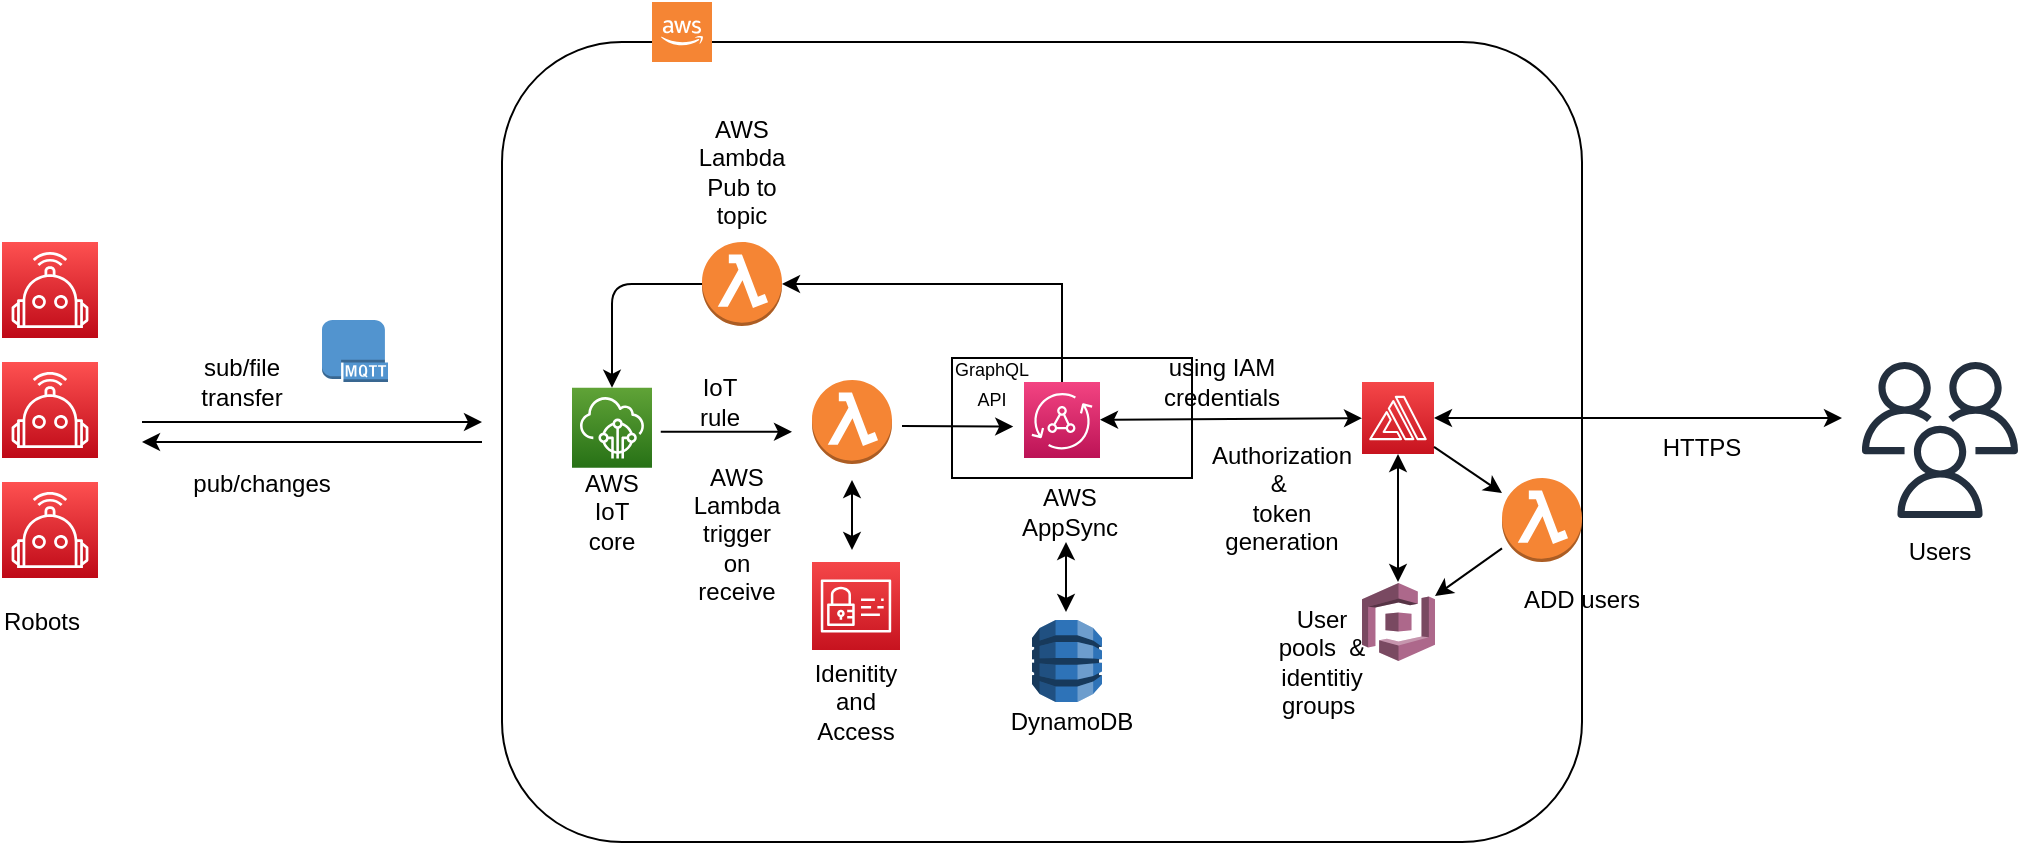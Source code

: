 <mxfile version="15.0.5" type="device"><diagram id="DvfDlWT3eugvfe8ufDmy" name="Page-1"><mxGraphModel dx="1567" dy="646" grid="1" gridSize="10" guides="1" tooltips="1" connect="0" arrows="1" fold="1" page="1" pageScale="1" pageWidth="850" pageHeight="1100" math="0" shadow="0"><root><mxCell id="0"/><mxCell id="1" parent="0"/><mxCell id="vvRZrIsYKTEpw2V3dLKD-1" value="" style="rounded=1;whiteSpace=wrap;html=1;" parent="1" vertex="1"><mxGeometry x="320" y="170" width="540" height="400" as="geometry"/></mxCell><mxCell id="vvRZrIsYKTEpw2V3dLKD-2" value="" style="outlineConnect=0;dashed=0;verticalLabelPosition=bottom;verticalAlign=top;align=center;html=1;shape=mxgraph.aws3.cloud_2;fillColor=#F58534;gradientColor=none;" parent="1" vertex="1"><mxGeometry x="395" y="150" width="30" height="30" as="geometry"/></mxCell><mxCell id="vvRZrIsYKTEpw2V3dLKD-3" value="" style="points=[[0,0,0],[0.25,0,0],[0.5,0,0],[0.75,0,0],[1,0,0],[0,1,0],[0.25,1,0],[0.5,1,0],[0.75,1,0],[1,1,0],[0,0.25,0],[0,0.5,0],[0,0.75,0],[1,0.25,0],[1,0.5,0],[1,0.75,0]];outlineConnect=0;fontColor=#232F3E;gradientColor=#FE5151;gradientDirection=north;fillColor=#BE0917;strokeColor=#ffffff;dashed=0;verticalLabelPosition=bottom;verticalAlign=top;align=center;html=1;fontSize=12;fontStyle=0;aspect=fixed;shape=mxgraph.aws4.resourceIcon;resIcon=mxgraph.aws4.robotics;" parent="1" vertex="1"><mxGeometry x="70" y="270" width="48" height="48" as="geometry"/></mxCell><mxCell id="vvRZrIsYKTEpw2V3dLKD-6" value="" style="points=[[0,0,0],[0.25,0,0],[0.5,0,0],[0.75,0,0],[1,0,0],[0,1,0],[0.25,1,0],[0.5,1,0],[0.75,1,0],[1,1,0],[0,0.25,0],[0,0.5,0],[0,0.75,0],[1,0.25,0],[1,0.5,0],[1,0.75,0]];outlineConnect=0;fontColor=#232F3E;gradientColor=#FE5151;gradientDirection=north;fillColor=#BE0917;strokeColor=#ffffff;dashed=0;verticalLabelPosition=bottom;verticalAlign=top;align=center;html=1;fontSize=12;fontStyle=0;aspect=fixed;shape=mxgraph.aws4.resourceIcon;resIcon=mxgraph.aws4.robotics;" parent="1" vertex="1"><mxGeometry x="70" y="330" width="48" height="48" as="geometry"/></mxCell><mxCell id="vvRZrIsYKTEpw2V3dLKD-7" value="" style="points=[[0,0,0],[0.25,0,0],[0.5,0,0],[0.75,0,0],[1,0,0],[0,1,0],[0.25,1,0],[0.5,1,0],[0.75,1,0],[1,1,0],[0,0.25,0],[0,0.5,0],[0,0.75,0],[1,0.25,0],[1,0.5,0],[1,0.75,0]];outlineConnect=0;fontColor=#232F3E;gradientColor=#FE5151;gradientDirection=north;fillColor=#BE0917;strokeColor=#ffffff;dashed=0;verticalLabelPosition=bottom;verticalAlign=top;align=center;html=1;fontSize=12;fontStyle=0;aspect=fixed;shape=mxgraph.aws4.resourceIcon;resIcon=mxgraph.aws4.robotics;" parent="1" vertex="1"><mxGeometry x="70" y="390" width="48" height="48" as="geometry"/></mxCell><mxCell id="vvRZrIsYKTEpw2V3dLKD-10" value="sub/file transfer" style="text;html=1;strokeColor=none;fillColor=none;align=center;verticalAlign=middle;whiteSpace=wrap;rounded=0;" parent="1" vertex="1"><mxGeometry x="170" y="330" width="40" height="20" as="geometry"/></mxCell><mxCell id="vvRZrIsYKTEpw2V3dLKD-11" value="Robots" style="text;html=1;strokeColor=none;fillColor=none;align=center;verticalAlign=middle;whiteSpace=wrap;rounded=0;" parent="1" vertex="1"><mxGeometry x="70" y="450" width="40" height="20" as="geometry"/></mxCell><mxCell id="vvRZrIsYKTEpw2V3dLKD-23" value="AWS IoT core" style="text;html=1;strokeColor=none;fillColor=none;align=center;verticalAlign=middle;whiteSpace=wrap;rounded=0;" parent="1" vertex="1"><mxGeometry x="355" y="394.88" width="40" height="20" as="geometry"/></mxCell><mxCell id="vvRZrIsYKTEpw2V3dLKD-24" value="" style="outlineConnect=0;dashed=0;verticalLabelPosition=bottom;verticalAlign=top;align=center;html=1;shape=mxgraph.aws3.lambda_function;fillColor=#F58534;gradientColor=none;" parent="1" vertex="1"><mxGeometry x="475" y="339" width="40" height="42" as="geometry"/></mxCell><mxCell id="vvRZrIsYKTEpw2V3dLKD-25" value="AWS Lambda&lt;br&gt;trigger on receive" style="text;html=1;strokeColor=none;fillColor=none;align=center;verticalAlign=middle;whiteSpace=wrap;rounded=0;" parent="1" vertex="1"><mxGeometry x="425" y="401" width="25" height="29" as="geometry"/></mxCell><mxCell id="vvRZrIsYKTEpw2V3dLKD-26" value="" style="endArrow=classic;html=1;" parent="1" edge="1"><mxGeometry width="50" height="50" relative="1" as="geometry"><mxPoint x="399.38" y="364.88" as="sourcePoint"/><mxPoint x="465.0" y="364.88" as="targetPoint"/></mxGeometry></mxCell><mxCell id="vvRZrIsYKTEpw2V3dLKD-27" value="IoT rule" style="text;html=1;strokeColor=none;fillColor=none;align=center;verticalAlign=middle;whiteSpace=wrap;rounded=0;" parent="1" vertex="1"><mxGeometry x="409.38" y="340" width="40" height="20" as="geometry"/></mxCell><mxCell id="vvRZrIsYKTEpw2V3dLKD-28" value="" style="points=[[0,0,0],[0.25,0,0],[0.5,0,0],[0.75,0,0],[1,0,0],[0,1,0],[0.25,1,0],[0.5,1,0],[0.75,1,0],[1,1,0],[0,0.25,0],[0,0.5,0],[0,0.75,0],[1,0.25,0],[1,0.5,0],[1,0.75,0]];outlineConnect=0;fontColor=#232F3E;gradientColor=#60A337;gradientDirection=north;fillColor=#277116;strokeColor=#ffffff;dashed=0;verticalLabelPosition=bottom;verticalAlign=top;align=center;html=1;fontSize=12;fontStyle=0;aspect=fixed;shape=mxgraph.aws4.resourceIcon;resIcon=mxgraph.aws4.iot_core;" parent="1" vertex="1"><mxGeometry x="355" y="342.88" width="40" height="40" as="geometry"/></mxCell><mxCell id="vvRZrIsYKTEpw2V3dLKD-29" value="" style="outlineConnect=0;fontColor=#232F3E;gradientColor=none;fillColor=#232F3E;strokeColor=none;dashed=0;verticalLabelPosition=bottom;verticalAlign=top;align=center;html=1;fontSize=12;fontStyle=0;aspect=fixed;pointerEvents=1;shape=mxgraph.aws4.users;" parent="1" vertex="1"><mxGeometry x="1000" y="330" width="78" height="78" as="geometry"/></mxCell><mxCell id="vvRZrIsYKTEpw2V3dLKD-30" value="" style="endArrow=classic;startArrow=classic;html=1;entryX=1;entryY=0.5;entryDx=0;entryDy=0;entryPerimeter=0;" parent="1" target="Rce5fyvBqQvNIyXDBSTb-2" edge="1"><mxGeometry width="50" height="50" relative="1" as="geometry"><mxPoint x="990" y="358" as="sourcePoint"/><mxPoint x="920" y="322.88" as="targetPoint"/></mxGeometry></mxCell><mxCell id="vvRZrIsYKTEpw2V3dLKD-31" value="HTTPS" style="text;html=1;strokeColor=none;fillColor=none;align=center;verticalAlign=middle;whiteSpace=wrap;rounded=0;" parent="1" vertex="1"><mxGeometry x="900" y="362.88" width="40" height="20" as="geometry"/></mxCell><mxCell id="vvRZrIsYKTEpw2V3dLKD-32" value="Users" style="text;html=1;strokeColor=none;fillColor=none;align=center;verticalAlign=middle;whiteSpace=wrap;rounded=0;" parent="1" vertex="1"><mxGeometry x="1019" y="414.88" width="40" height="20" as="geometry"/></mxCell><mxCell id="vvRZrIsYKTEpw2V3dLKD-37" value="" style="outlineConnect=0;dashed=0;verticalLabelPosition=bottom;verticalAlign=top;align=center;html=1;shape=mxgraph.aws3.dynamo_db;fillColor=#2E73B8;gradientColor=none;" parent="1" vertex="1"><mxGeometry x="585" y="459" width="35" height="41" as="geometry"/></mxCell><mxCell id="vvRZrIsYKTEpw2V3dLKD-38" value="DynamoDB" style="text;html=1;strokeColor=none;fillColor=none;align=center;verticalAlign=middle;whiteSpace=wrap;rounded=0;" parent="1" vertex="1"><mxGeometry x="585" y="500" width="40" height="20" as="geometry"/></mxCell><mxCell id="vvRZrIsYKTEpw2V3dLKD-39" value="" style="endArrow=classic;startArrow=classic;html=1;" parent="1" edge="1"><mxGeometry width="50" height="50" relative="1" as="geometry"><mxPoint x="602" y="455" as="sourcePoint"/><mxPoint x="602" y="420" as="targetPoint"/></mxGeometry></mxCell><mxCell id="Rce5fyvBqQvNIyXDBSTb-2" value="" style="points=[[0,0,0],[0.25,0,0],[0.5,0,0],[0.75,0,0],[1,0,0],[0,1,0],[0.25,1,0],[0.5,1,0],[0.75,1,0],[1,1,0],[0,0.25,0],[0,0.5,0],[0,0.75,0],[1,0.25,0],[1,0.5,0],[1,0.75,0]];outlineConnect=0;fontColor=#232F3E;gradientColor=#F54749;gradientDirection=north;fillColor=#C7131F;strokeColor=#ffffff;dashed=0;verticalLabelPosition=bottom;verticalAlign=top;align=center;html=1;fontSize=12;fontStyle=0;aspect=fixed;shape=mxgraph.aws4.resourceIcon;resIcon=mxgraph.aws4.amplify;" parent="1" vertex="1"><mxGeometry x="750" y="340" width="36" height="36" as="geometry"/></mxCell><mxCell id="Rce5fyvBqQvNIyXDBSTb-3" value="" style="outlineConnect=0;dashed=0;verticalLabelPosition=bottom;verticalAlign=top;align=center;html=1;shape=mxgraph.aws3.cognito;fillColor=#AD688B;gradientColor=none;" parent="1" vertex="1"><mxGeometry x="750" y="440.5" width="36.5" height="39" as="geometry"/></mxCell><mxCell id="Rce5fyvBqQvNIyXDBSTb-10" value="Authorization &amp;amp;&amp;nbsp;&lt;br&gt;token generation" style="text;html=1;strokeColor=none;fillColor=none;align=center;verticalAlign=middle;whiteSpace=wrap;rounded=0;" parent="1" vertex="1"><mxGeometry x="680" y="388" width="60" height="20" as="geometry"/></mxCell><mxCell id="Rce5fyvBqQvNIyXDBSTb-17" value="User pools&amp;nbsp; &amp;amp; identitiy groups&amp;nbsp;" style="text;html=1;strokeColor=none;fillColor=none;align=center;verticalAlign=middle;whiteSpace=wrap;rounded=0;" parent="1" vertex="1"><mxGeometry x="700" y="469.5" width="60" height="20" as="geometry"/></mxCell><mxCell id="zKyC2Nh7tOhgsUrrx2Fy-1" value="" style="outlineConnect=0;dashed=0;verticalLabelPosition=bottom;verticalAlign=top;align=center;html=1;shape=mxgraph.aws3.mqtt_protocol;fillColor=#5294CF;gradientColor=none;" parent="1" vertex="1"><mxGeometry x="230" y="309" width="33" height="31" as="geometry"/></mxCell><mxCell id="zKyC2Nh7tOhgsUrrx2Fy-2" value="" style="endArrow=classic;html=1;" parent="1" edge="1"><mxGeometry width="50" height="50" relative="1" as="geometry"><mxPoint x="140" y="360" as="sourcePoint"/><mxPoint x="310" y="360" as="targetPoint"/></mxGeometry></mxCell><mxCell id="zKyC2Nh7tOhgsUrrx2Fy-3" value="" style="endArrow=classic;html=1;" parent="1" edge="1"><mxGeometry width="50" height="50" relative="1" as="geometry"><mxPoint x="310" y="370" as="sourcePoint"/><mxPoint x="140" y="370" as="targetPoint"/></mxGeometry></mxCell><mxCell id="zKyC2Nh7tOhgsUrrx2Fy-4" value="pub/changes" style="text;html=1;strokeColor=none;fillColor=none;align=center;verticalAlign=middle;whiteSpace=wrap;rounded=0;" parent="1" vertex="1"><mxGeometry x="180" y="381" width="40" height="20" as="geometry"/></mxCell><mxCell id="zKyC2Nh7tOhgsUrrx2Fy-11" value="" style="endArrow=classic;html=1;entryX=0.5;entryY=0;entryDx=0;entryDy=0;entryPerimeter=0;exitX=0;exitY=0.5;exitDx=0;exitDy=0;exitPerimeter=0;" parent="1" source="W3eY4CBLZfIcCOBDGcqs-1" target="vvRZrIsYKTEpw2V3dLKD-28" edge="1"><mxGeometry width="50" height="50" relative="1" as="geometry"><mxPoint x="389.149" y="243.248" as="sourcePoint"/><mxPoint x="370" y="235" as="targetPoint"/><Array as="points"><mxPoint x="375" y="291"/></Array></mxGeometry></mxCell><mxCell id="zKyC2Nh7tOhgsUrrx2Fy-12" value="" style="rounded=0;whiteSpace=wrap;html=1;" parent="1" vertex="1"><mxGeometry x="545" y="328" width="120" height="60" as="geometry"/></mxCell><mxCell id="vvRZrIsYKTEpw2V3dLKD-35" value="" style="points=[[0,0,0],[0.25,0,0],[0.5,0,0],[0.75,0,0],[1,0,0],[0,1,0],[0.25,1,0],[0.5,1,0],[0.75,1,0],[1,1,0],[0,0.25,0],[0,0.5,0],[0,0.75,0],[1,0.25,0],[1,0.5,0],[1,0.75,0]];outlineConnect=0;fontColor=#232F3E;gradientColor=#F34482;gradientDirection=north;fillColor=#BC1356;strokeColor=#ffffff;dashed=0;verticalLabelPosition=bottom;verticalAlign=top;align=center;html=1;fontSize=12;fontStyle=0;aspect=fixed;shape=mxgraph.aws4.resourceIcon;resIcon=mxgraph.aws4.appsync;" parent="1" vertex="1"><mxGeometry x="581" y="340" width="38" height="38" as="geometry"/></mxCell><mxCell id="vvRZrIsYKTEpw2V3dLKD-36" value="" style="endArrow=classic;html=1;" parent="1" edge="1"><mxGeometry width="50" height="50" relative="1" as="geometry"><mxPoint x="520" y="362" as="sourcePoint"/><mxPoint x="575.62" y="362.29" as="targetPoint"/></mxGeometry></mxCell><mxCell id="zKyC2Nh7tOhgsUrrx2Fy-8" style="edgeStyle=orthogonalEdgeStyle;rounded=0;orthogonalLoop=1;jettySize=auto;html=1;exitX=0.5;exitY=0;exitDx=0;exitDy=0;exitPerimeter=0;entryX=1;entryY=0.5;entryDx=0;entryDy=0;entryPerimeter=0;" parent="1" source="vvRZrIsYKTEpw2V3dLKD-35" target="W3eY4CBLZfIcCOBDGcqs-1" edge="1"><mxGeometry relative="1" as="geometry"><mxPoint x="409.917" y="260.97" as="targetPoint"/></mxGeometry></mxCell><mxCell id="vvRZrIsYKTEpw2V3dLKD-40" value="AWS AppSync" style="text;html=1;strokeColor=none;fillColor=none;align=center;verticalAlign=middle;whiteSpace=wrap;rounded=0;" parent="1" vertex="1"><mxGeometry x="589" y="395.88" width="30" height="19" as="geometry"/></mxCell><mxCell id="zKyC2Nh7tOhgsUrrx2Fy-14" value="&lt;font style=&quot;font-size: 9px&quot;&gt;GraphQL API&lt;/font&gt;" style="text;html=1;strokeColor=none;fillColor=none;align=center;verticalAlign=middle;whiteSpace=wrap;rounded=0;" parent="1" vertex="1"><mxGeometry x="545.0" y="330" width="40" height="20" as="geometry"/></mxCell><mxCell id="Rce5fyvBqQvNIyXDBSTb-16" value="using IAM credentials" style="text;html=1;strokeColor=none;fillColor=none;align=center;verticalAlign=middle;whiteSpace=wrap;rounded=0;" parent="1" vertex="1"><mxGeometry x="650" y="330" width="60" height="20" as="geometry"/></mxCell><mxCell id="W3eY4CBLZfIcCOBDGcqs-1" value="" style="outlineConnect=0;dashed=0;verticalLabelPosition=bottom;verticalAlign=top;align=center;html=1;shape=mxgraph.aws3.lambda_function;fillColor=#F58534;gradientColor=none;" vertex="1" parent="1"><mxGeometry x="420" y="270" width="40" height="42" as="geometry"/></mxCell><mxCell id="W3eY4CBLZfIcCOBDGcqs-3" value="AWS Lambda&lt;br&gt;Pub to topic" style="text;html=1;strokeColor=none;fillColor=none;align=center;verticalAlign=middle;whiteSpace=wrap;rounded=0;" vertex="1" parent="1"><mxGeometry x="415" y="220" width="50" height="30" as="geometry"/></mxCell><mxCell id="W3eY4CBLZfIcCOBDGcqs-4" value="" style="points=[[0,0,0],[0.25,0,0],[0.5,0,0],[0.75,0,0],[1,0,0],[0,1,0],[0.25,1,0],[0.5,1,0],[0.75,1,0],[1,1,0],[0,0.25,0],[0,0.5,0],[0,0.75,0],[1,0.25,0],[1,0.5,0],[1,0.75,0]];outlineConnect=0;fontColor=#232F3E;gradientColor=#F54749;gradientDirection=north;fillColor=#C7131F;strokeColor=#ffffff;dashed=0;verticalLabelPosition=bottom;verticalAlign=top;align=center;html=1;fontSize=12;fontStyle=0;aspect=fixed;shape=mxgraph.aws4.resourceIcon;resIcon=mxgraph.aws4.identity_and_access_management;" vertex="1" parent="1"><mxGeometry x="475" y="430" width="44" height="44" as="geometry"/></mxCell><mxCell id="W3eY4CBLZfIcCOBDGcqs-5" value="Idenitity and Access" style="text;html=1;strokeColor=none;fillColor=none;align=center;verticalAlign=middle;whiteSpace=wrap;rounded=0;" vertex="1" parent="1"><mxGeometry x="467" y="490" width="60" height="19" as="geometry"/></mxCell><mxCell id="W3eY4CBLZfIcCOBDGcqs-10" value="" style="endArrow=classic;startArrow=classic;html=1;" edge="1" parent="1"><mxGeometry width="50" height="50" relative="1" as="geometry"><mxPoint x="495" y="424" as="sourcePoint"/><mxPoint x="495" y="389" as="targetPoint"/></mxGeometry></mxCell><mxCell id="W3eY4CBLZfIcCOBDGcqs-14" value="" style="endArrow=classic;startArrow=classic;html=1;" edge="1" parent="1" source="vvRZrIsYKTEpw2V3dLKD-35" target="Rce5fyvBqQvNIyXDBSTb-2"><mxGeometry width="50" height="50" relative="1" as="geometry"><mxPoint x="710.0" y="401" as="sourcePoint"/><mxPoint x="710.0" y="366" as="targetPoint"/></mxGeometry></mxCell><mxCell id="W3eY4CBLZfIcCOBDGcqs-17" value="" style="endArrow=classic;startArrow=classic;html=1;" edge="1" parent="1" target="Rce5fyvBqQvNIyXDBSTb-2"><mxGeometry width="50" height="50" relative="1" as="geometry"><mxPoint x="768" y="440" as="sourcePoint"/><mxPoint x="767.46" y="465" as="targetPoint"/></mxGeometry></mxCell><mxCell id="W3eY4CBLZfIcCOBDGcqs-19" value="" style="outlineConnect=0;dashed=0;verticalLabelPosition=bottom;verticalAlign=top;align=center;html=1;shape=mxgraph.aws3.lambda_function;fillColor=#F58534;gradientColor=none;" vertex="1" parent="1"><mxGeometry x="820" y="388" width="40" height="42" as="geometry"/></mxCell><mxCell id="W3eY4CBLZfIcCOBDGcqs-20" value="" style="endArrow=classic;html=1;" edge="1" parent="1" target="W3eY4CBLZfIcCOBDGcqs-19"><mxGeometry width="50" height="50" relative="1" as="geometry"><mxPoint x="786" y="372.46" as="sourcePoint"/><mxPoint x="841.62" y="372.75" as="targetPoint"/></mxGeometry></mxCell><mxCell id="W3eY4CBLZfIcCOBDGcqs-21" value="" style="endArrow=classic;html=1;" edge="1" parent="1" source="W3eY4CBLZfIcCOBDGcqs-19" target="Rce5fyvBqQvNIyXDBSTb-3"><mxGeometry width="50" height="50" relative="1" as="geometry"><mxPoint x="770" y="433.88" as="sourcePoint"/><mxPoint x="825.62" y="434.17" as="targetPoint"/></mxGeometry></mxCell><mxCell id="W3eY4CBLZfIcCOBDGcqs-23" value="ADD users" style="text;html=1;strokeColor=none;fillColor=none;align=center;verticalAlign=middle;whiteSpace=wrap;rounded=0;" vertex="1" parent="1"><mxGeometry x="830" y="439" width="60" height="20" as="geometry"/></mxCell></root></mxGraphModel></diagram></mxfile>